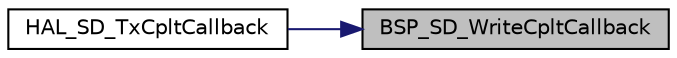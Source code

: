 digraph "BSP_SD_WriteCpltCallback"
{
 // LATEX_PDF_SIZE
  edge [fontname="Helvetica",fontsize="10",labelfontname="Helvetica",labelfontsize="10"];
  node [fontname="Helvetica",fontsize="10",shape=record];
  rankdir="RL";
  Node1 [label="BSP_SD_WriteCpltCallback",height=0.2,width=0.4,color="black", fillcolor="grey75", style="filled", fontcolor="black",tooltip="BSP Tx Transfer completed callback."];
  Node1 -> Node2 [dir="back",color="midnightblue",fontsize="10",style="solid",fontname="Helvetica"];
  Node2 [label="HAL_SD_TxCpltCallback",height=0.2,width=0.4,color="black", fillcolor="white", style="filled",URL="$bsp__driver__sd_8c.html#a7f42b31026c697fea97c132e9aed15e2",tooltip="Tx Transfer completed callback."];
}
